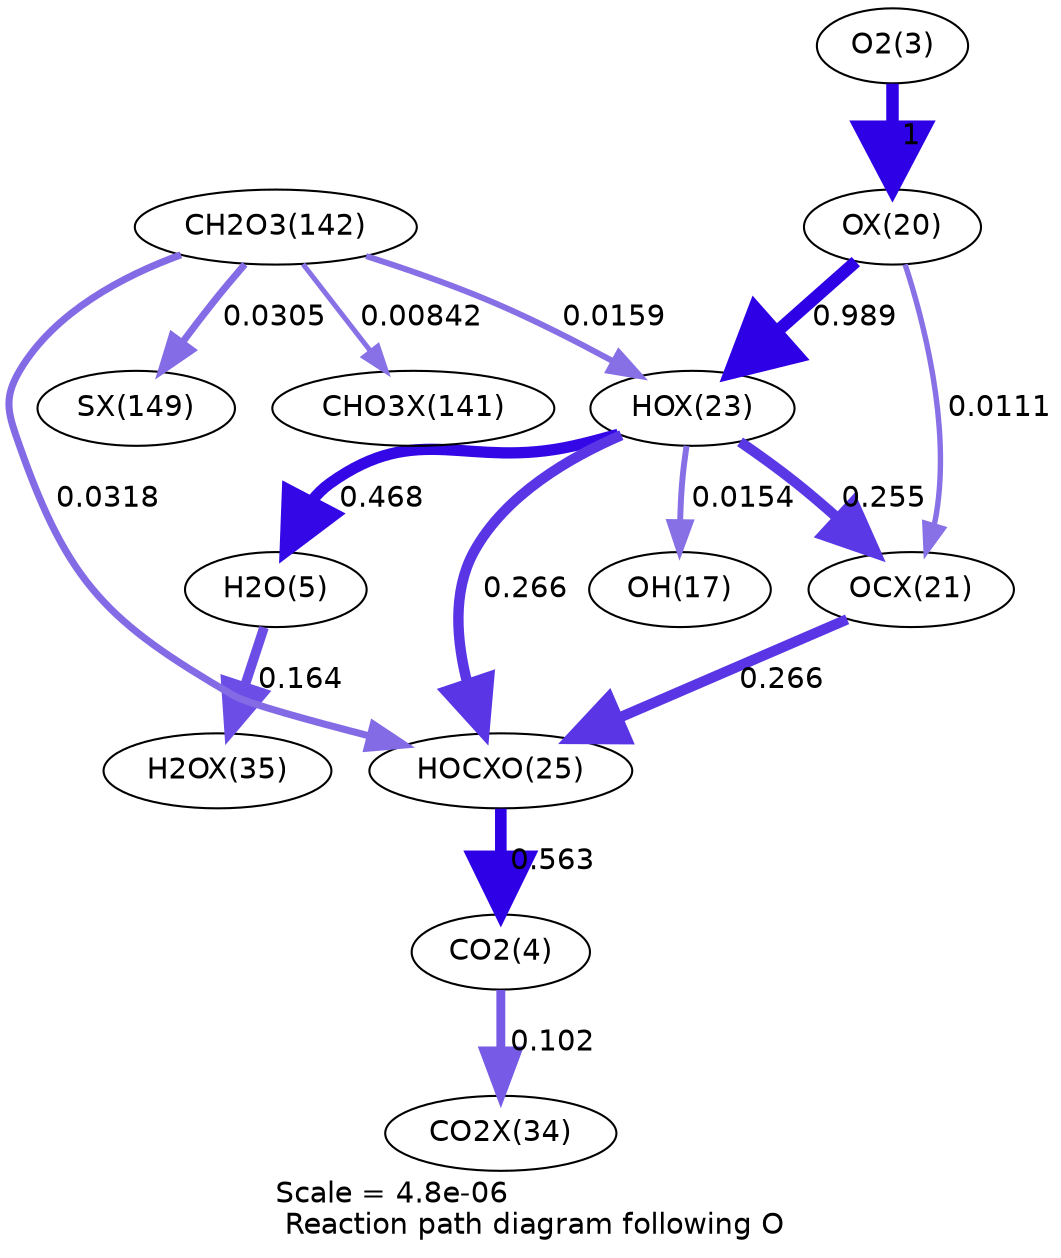digraph reaction_paths {
center=1;
s5 -> s25[fontname="Helvetica", penwidth=6, arrowsize=3, color="0.7, 1.5, 0.9"
, label=" 1"];
s25 -> s28[fontname="Helvetica", penwidth=5.99, arrowsize=3, color="0.7, 1.49, 0.9"
, label=" 0.989"];
s25 -> s26[fontname="Helvetica", penwidth=2.6, arrowsize=1.3, color="0.7, 0.511, 0.9"
, label=" 0.0111"];
s28 -> s19[fontname="Helvetica", penwidth=2.85, arrowsize=1.42, color="0.7, 0.515, 0.9"
, label=" 0.0154"];
s28 -> s7[fontname="Helvetica", penwidth=5.43, arrowsize=2.71, color="0.7, 0.968, 0.9"
, label=" 0.468"];
s28 -> s26[fontname="Helvetica", penwidth=4.97, arrowsize=2.48, color="0.7, 0.755, 0.9"
, label=" 0.255"];
s28 -> s30[fontname="Helvetica", penwidth=5, arrowsize=2.5, color="0.7, 0.766, 0.9"
, label=" 0.266"];
s21 -> s28[fontname="Helvetica", penwidth=2.87, arrowsize=1.44, color="0.7, 0.516, 0.9"
, label=" 0.0159"];
s7 -> s35[fontname="Helvetica", penwidth=4.64, arrowsize=2.32, color="0.7, 0.664, 0.9"
, label=" 0.164"];
s26 -> s30[fontname="Helvetica", penwidth=5, arrowsize=2.5, color="0.7, 0.766, 0.9"
, label=" 0.266"];
s30 -> s6[fontname="Helvetica", penwidth=5.57, arrowsize=2.78, color="0.7, 1.06, 0.9"
, label=" 0.563"];
s6 -> s34[fontname="Helvetica", penwidth=4.27, arrowsize=2.14, color="0.7, 0.602, 0.9"
, label=" 0.102"];
s21 -> s30[fontname="Helvetica", penwidth=3.4, arrowsize=1.7, color="0.7, 0.532, 0.9"
, label=" 0.0318"];
s21 -> s46[fontname="Helvetica", penwidth=3.36, arrowsize=1.68, color="0.7, 0.53, 0.9"
, label=" 0.0305"];
s21 -> s45[fontname="Helvetica", penwidth=2.39, arrowsize=1.2, color="0.7, 0.508, 0.9"
, label=" 0.00842"];
s5 [ fontname="Helvetica", label="O2(3)"];
s6 [ fontname="Helvetica", label="CO2(4)"];
s7 [ fontname="Helvetica", label="H2O(5)"];
s19 [ fontname="Helvetica", label="OH(17)"];
s21 [ fontname="Helvetica", label="CH2O3(142)"];
s25 [ fontname="Helvetica", label="OX(20)"];
s26 [ fontname="Helvetica", label="OCX(21)"];
s28 [ fontname="Helvetica", label="HOX(23)"];
s30 [ fontname="Helvetica", label="HOCXO(25)"];
s34 [ fontname="Helvetica", label="CO2X(34)"];
s35 [ fontname="Helvetica", label="H2OX(35)"];
s45 [ fontname="Helvetica", label="CHO3X(141)"];
s46 [ fontname="Helvetica", label="SX(149)"];
 label = "Scale = 4.8e-06\l Reaction path diagram following O";
 fontname = "Helvetica";
}
